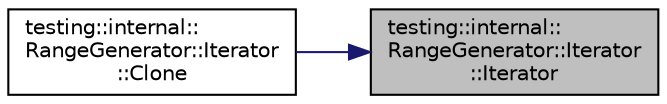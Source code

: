 digraph "testing::internal::RangeGenerator::Iterator::Iterator"
{
 // LATEX_PDF_SIZE
  bgcolor="transparent";
  edge [fontname="Helvetica",fontsize="10",labelfontname="Helvetica",labelfontsize="10"];
  node [fontname="Helvetica",fontsize="10",shape=record];
  rankdir="RL";
  Node1 [label="testing::internal::\lRangeGenerator::Iterator\l::Iterator",height=0.2,width=0.4,color="black", fillcolor="grey75", style="filled", fontcolor="black",tooltip=" "];
  Node1 -> Node2 [dir="back",color="midnightblue",fontsize="10",style="solid",fontname="Helvetica"];
  Node2 [label="testing::internal::\lRangeGenerator::Iterator\l::Clone",height=0.2,width=0.4,color="black",URL="$classtesting_1_1internal_1_1RangeGenerator_1_1Iterator.html#a61a764294b66272d730f5ff5e0acdcf4",tooltip=" "];
}
